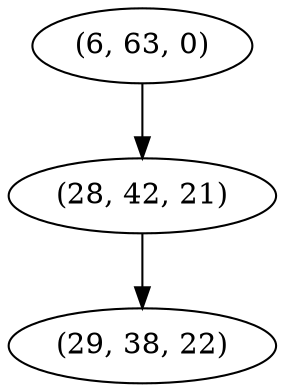 digraph tree {
    "(6, 63, 0)";
    "(28, 42, 21)";
    "(29, 38, 22)";
    "(6, 63, 0)" -> "(28, 42, 21)";
    "(28, 42, 21)" -> "(29, 38, 22)";
}

